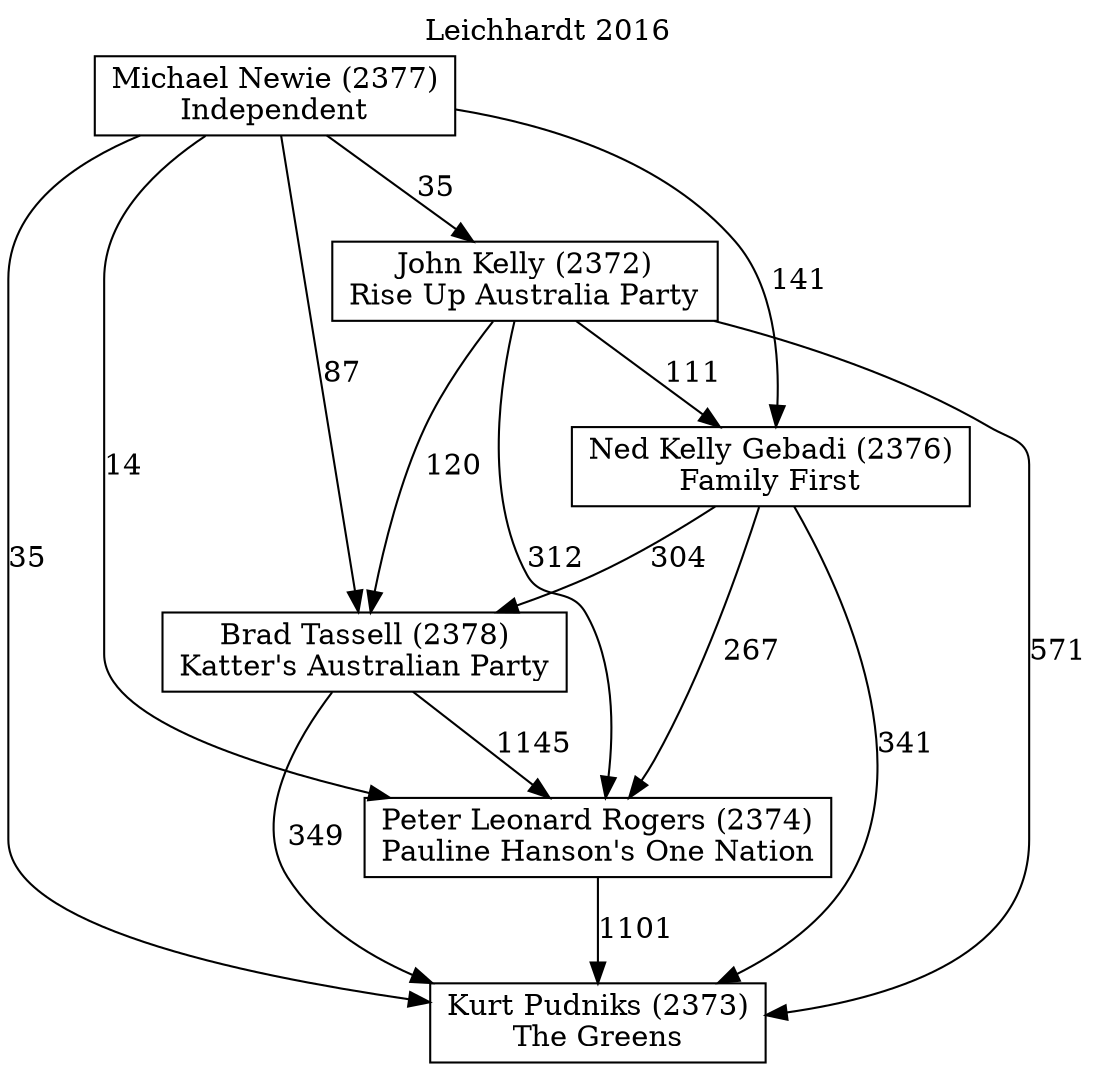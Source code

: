 // House preference flow
digraph "Kurt Pudniks (2373)_Leichhardt_2016" {
	graph [label="Leichhardt 2016" labelloc=t]
	node [shape=box]
	"Kurt Pudniks (2373)" [label="Kurt Pudniks (2373)
The Greens"]
	"Peter Leonard Rogers (2374)" [label="Peter Leonard Rogers (2374)
Pauline Hanson's One Nation"]
	"Brad Tassell (2378)" [label="Brad Tassell (2378)
Katter's Australian Party"]
	"Ned Kelly Gebadi (2376)" [label="Ned Kelly Gebadi (2376)
Family First"]
	"John Kelly (2372)" [label="John Kelly (2372)
Rise Up Australia Party"]
	"Michael Newie (2377)" [label="Michael Newie (2377)
Independent"]
	"Kurt Pudniks (2373)" [label="Kurt Pudniks (2373)
The Greens"]
	"Brad Tassell (2378)" [label="Brad Tassell (2378)
Katter's Australian Party"]
	"Ned Kelly Gebadi (2376)" [label="Ned Kelly Gebadi (2376)
Family First"]
	"John Kelly (2372)" [label="John Kelly (2372)
Rise Up Australia Party"]
	"Michael Newie (2377)" [label="Michael Newie (2377)
Independent"]
	"Kurt Pudniks (2373)" [label="Kurt Pudniks (2373)
The Greens"]
	"Ned Kelly Gebadi (2376)" [label="Ned Kelly Gebadi (2376)
Family First"]
	"John Kelly (2372)" [label="John Kelly (2372)
Rise Up Australia Party"]
	"Michael Newie (2377)" [label="Michael Newie (2377)
Independent"]
	"Kurt Pudniks (2373)" [label="Kurt Pudniks (2373)
The Greens"]
	"John Kelly (2372)" [label="John Kelly (2372)
Rise Up Australia Party"]
	"Michael Newie (2377)" [label="Michael Newie (2377)
Independent"]
	"Kurt Pudniks (2373)" [label="Kurt Pudniks (2373)
The Greens"]
	"Michael Newie (2377)" [label="Michael Newie (2377)
Independent"]
	"Michael Newie (2377)" [label="Michael Newie (2377)
Independent"]
	"John Kelly (2372)" [label="John Kelly (2372)
Rise Up Australia Party"]
	"Michael Newie (2377)" [label="Michael Newie (2377)
Independent"]
	"Michael Newie (2377)" [label="Michael Newie (2377)
Independent"]
	"Ned Kelly Gebadi (2376)" [label="Ned Kelly Gebadi (2376)
Family First"]
	"John Kelly (2372)" [label="John Kelly (2372)
Rise Up Australia Party"]
	"Michael Newie (2377)" [label="Michael Newie (2377)
Independent"]
	"Ned Kelly Gebadi (2376)" [label="Ned Kelly Gebadi (2376)
Family First"]
	"Michael Newie (2377)" [label="Michael Newie (2377)
Independent"]
	"Michael Newie (2377)" [label="Michael Newie (2377)
Independent"]
	"John Kelly (2372)" [label="John Kelly (2372)
Rise Up Australia Party"]
	"Michael Newie (2377)" [label="Michael Newie (2377)
Independent"]
	"Michael Newie (2377)" [label="Michael Newie (2377)
Independent"]
	"Brad Tassell (2378)" [label="Brad Tassell (2378)
Katter's Australian Party"]
	"Ned Kelly Gebadi (2376)" [label="Ned Kelly Gebadi (2376)
Family First"]
	"John Kelly (2372)" [label="John Kelly (2372)
Rise Up Australia Party"]
	"Michael Newie (2377)" [label="Michael Newie (2377)
Independent"]
	"Brad Tassell (2378)" [label="Brad Tassell (2378)
Katter's Australian Party"]
	"John Kelly (2372)" [label="John Kelly (2372)
Rise Up Australia Party"]
	"Michael Newie (2377)" [label="Michael Newie (2377)
Independent"]
	"Brad Tassell (2378)" [label="Brad Tassell (2378)
Katter's Australian Party"]
	"Michael Newie (2377)" [label="Michael Newie (2377)
Independent"]
	"Michael Newie (2377)" [label="Michael Newie (2377)
Independent"]
	"John Kelly (2372)" [label="John Kelly (2372)
Rise Up Australia Party"]
	"Michael Newie (2377)" [label="Michael Newie (2377)
Independent"]
	"Michael Newie (2377)" [label="Michael Newie (2377)
Independent"]
	"Ned Kelly Gebadi (2376)" [label="Ned Kelly Gebadi (2376)
Family First"]
	"John Kelly (2372)" [label="John Kelly (2372)
Rise Up Australia Party"]
	"Michael Newie (2377)" [label="Michael Newie (2377)
Independent"]
	"Ned Kelly Gebadi (2376)" [label="Ned Kelly Gebadi (2376)
Family First"]
	"Michael Newie (2377)" [label="Michael Newie (2377)
Independent"]
	"Michael Newie (2377)" [label="Michael Newie (2377)
Independent"]
	"John Kelly (2372)" [label="John Kelly (2372)
Rise Up Australia Party"]
	"Michael Newie (2377)" [label="Michael Newie (2377)
Independent"]
	"Michael Newie (2377)" [label="Michael Newie (2377)
Independent"]
	"Peter Leonard Rogers (2374)" [label="Peter Leonard Rogers (2374)
Pauline Hanson's One Nation"]
	"Brad Tassell (2378)" [label="Brad Tassell (2378)
Katter's Australian Party"]
	"Ned Kelly Gebadi (2376)" [label="Ned Kelly Gebadi (2376)
Family First"]
	"John Kelly (2372)" [label="John Kelly (2372)
Rise Up Australia Party"]
	"Michael Newie (2377)" [label="Michael Newie (2377)
Independent"]
	"Peter Leonard Rogers (2374)" [label="Peter Leonard Rogers (2374)
Pauline Hanson's One Nation"]
	"Ned Kelly Gebadi (2376)" [label="Ned Kelly Gebadi (2376)
Family First"]
	"John Kelly (2372)" [label="John Kelly (2372)
Rise Up Australia Party"]
	"Michael Newie (2377)" [label="Michael Newie (2377)
Independent"]
	"Peter Leonard Rogers (2374)" [label="Peter Leonard Rogers (2374)
Pauline Hanson's One Nation"]
	"John Kelly (2372)" [label="John Kelly (2372)
Rise Up Australia Party"]
	"Michael Newie (2377)" [label="Michael Newie (2377)
Independent"]
	"Peter Leonard Rogers (2374)" [label="Peter Leonard Rogers (2374)
Pauline Hanson's One Nation"]
	"Michael Newie (2377)" [label="Michael Newie (2377)
Independent"]
	"Michael Newie (2377)" [label="Michael Newie (2377)
Independent"]
	"John Kelly (2372)" [label="John Kelly (2372)
Rise Up Australia Party"]
	"Michael Newie (2377)" [label="Michael Newie (2377)
Independent"]
	"Michael Newie (2377)" [label="Michael Newie (2377)
Independent"]
	"Ned Kelly Gebadi (2376)" [label="Ned Kelly Gebadi (2376)
Family First"]
	"John Kelly (2372)" [label="John Kelly (2372)
Rise Up Australia Party"]
	"Michael Newie (2377)" [label="Michael Newie (2377)
Independent"]
	"Ned Kelly Gebadi (2376)" [label="Ned Kelly Gebadi (2376)
Family First"]
	"Michael Newie (2377)" [label="Michael Newie (2377)
Independent"]
	"Michael Newie (2377)" [label="Michael Newie (2377)
Independent"]
	"John Kelly (2372)" [label="John Kelly (2372)
Rise Up Australia Party"]
	"Michael Newie (2377)" [label="Michael Newie (2377)
Independent"]
	"Michael Newie (2377)" [label="Michael Newie (2377)
Independent"]
	"Brad Tassell (2378)" [label="Brad Tassell (2378)
Katter's Australian Party"]
	"Ned Kelly Gebadi (2376)" [label="Ned Kelly Gebadi (2376)
Family First"]
	"John Kelly (2372)" [label="John Kelly (2372)
Rise Up Australia Party"]
	"Michael Newie (2377)" [label="Michael Newie (2377)
Independent"]
	"Brad Tassell (2378)" [label="Brad Tassell (2378)
Katter's Australian Party"]
	"John Kelly (2372)" [label="John Kelly (2372)
Rise Up Australia Party"]
	"Michael Newie (2377)" [label="Michael Newie (2377)
Independent"]
	"Brad Tassell (2378)" [label="Brad Tassell (2378)
Katter's Australian Party"]
	"Michael Newie (2377)" [label="Michael Newie (2377)
Independent"]
	"Michael Newie (2377)" [label="Michael Newie (2377)
Independent"]
	"John Kelly (2372)" [label="John Kelly (2372)
Rise Up Australia Party"]
	"Michael Newie (2377)" [label="Michael Newie (2377)
Independent"]
	"Michael Newie (2377)" [label="Michael Newie (2377)
Independent"]
	"Ned Kelly Gebadi (2376)" [label="Ned Kelly Gebadi (2376)
Family First"]
	"John Kelly (2372)" [label="John Kelly (2372)
Rise Up Australia Party"]
	"Michael Newie (2377)" [label="Michael Newie (2377)
Independent"]
	"Ned Kelly Gebadi (2376)" [label="Ned Kelly Gebadi (2376)
Family First"]
	"Michael Newie (2377)" [label="Michael Newie (2377)
Independent"]
	"Michael Newie (2377)" [label="Michael Newie (2377)
Independent"]
	"John Kelly (2372)" [label="John Kelly (2372)
Rise Up Australia Party"]
	"Michael Newie (2377)" [label="Michael Newie (2377)
Independent"]
	"Michael Newie (2377)" [label="Michael Newie (2377)
Independent"]
	"Peter Leonard Rogers (2374)" -> "Kurt Pudniks (2373)" [label=1101]
	"Brad Tassell (2378)" -> "Peter Leonard Rogers (2374)" [label=1145]
	"Ned Kelly Gebadi (2376)" -> "Brad Tassell (2378)" [label=304]
	"John Kelly (2372)" -> "Ned Kelly Gebadi (2376)" [label=111]
	"Michael Newie (2377)" -> "John Kelly (2372)" [label=35]
	"Brad Tassell (2378)" -> "Kurt Pudniks (2373)" [label=349]
	"Ned Kelly Gebadi (2376)" -> "Kurt Pudniks (2373)" [label=341]
	"John Kelly (2372)" -> "Kurt Pudniks (2373)" [label=571]
	"Michael Newie (2377)" -> "Kurt Pudniks (2373)" [label=35]
	"Michael Newie (2377)" -> "Ned Kelly Gebadi (2376)" [label=141]
	"John Kelly (2372)" -> "Brad Tassell (2378)" [label=120]
	"Michael Newie (2377)" -> "Brad Tassell (2378)" [label=87]
	"Ned Kelly Gebadi (2376)" -> "Peter Leonard Rogers (2374)" [label=267]
	"John Kelly (2372)" -> "Peter Leonard Rogers (2374)" [label=312]
	"Michael Newie (2377)" -> "Peter Leonard Rogers (2374)" [label=14]
}
